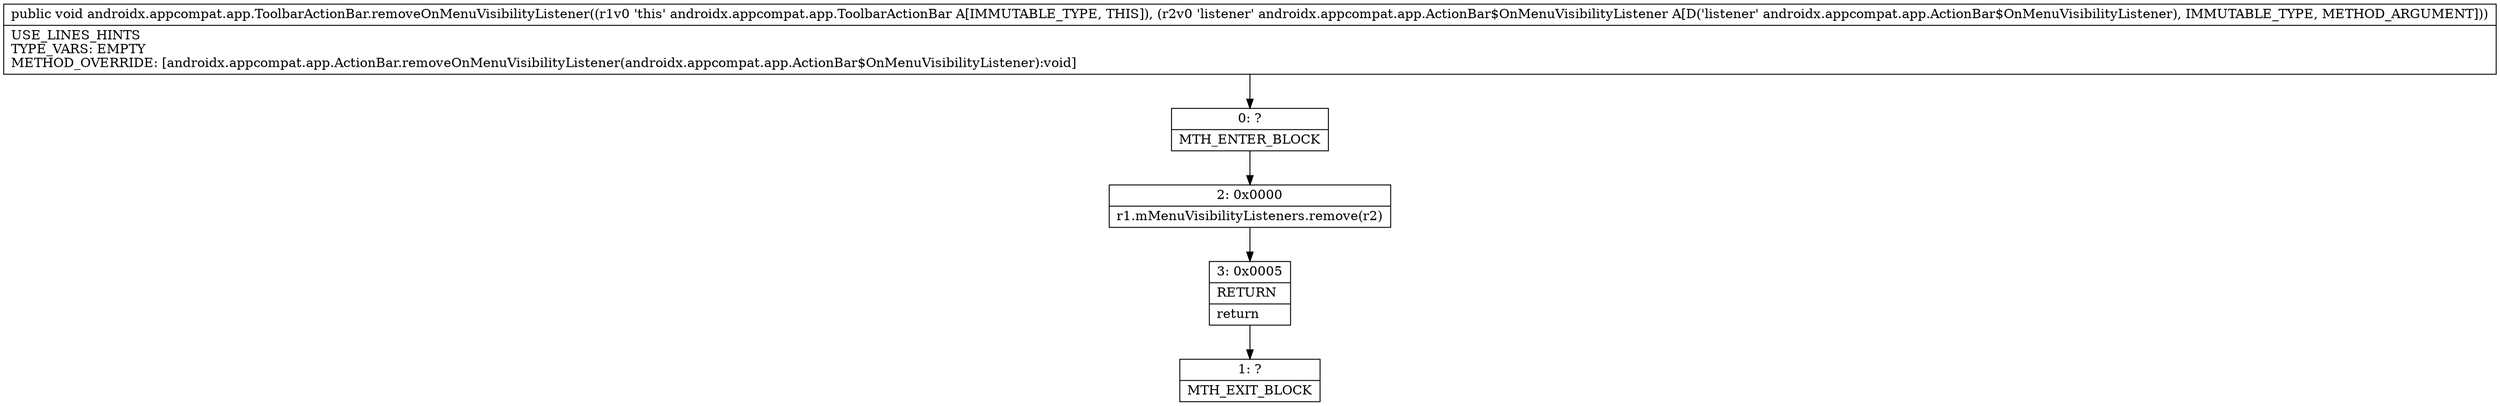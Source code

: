 digraph "CFG forandroidx.appcompat.app.ToolbarActionBar.removeOnMenuVisibilityListener(Landroidx\/appcompat\/app\/ActionBar$OnMenuVisibilityListener;)V" {
Node_0 [shape=record,label="{0\:\ ?|MTH_ENTER_BLOCK\l}"];
Node_2 [shape=record,label="{2\:\ 0x0000|r1.mMenuVisibilityListeners.remove(r2)\l}"];
Node_3 [shape=record,label="{3\:\ 0x0005|RETURN\l|return\l}"];
Node_1 [shape=record,label="{1\:\ ?|MTH_EXIT_BLOCK\l}"];
MethodNode[shape=record,label="{public void androidx.appcompat.app.ToolbarActionBar.removeOnMenuVisibilityListener((r1v0 'this' androidx.appcompat.app.ToolbarActionBar A[IMMUTABLE_TYPE, THIS]), (r2v0 'listener' androidx.appcompat.app.ActionBar$OnMenuVisibilityListener A[D('listener' androidx.appcompat.app.ActionBar$OnMenuVisibilityListener), IMMUTABLE_TYPE, METHOD_ARGUMENT]))  | USE_LINES_HINTS\lTYPE_VARS: EMPTY\lMETHOD_OVERRIDE: [androidx.appcompat.app.ActionBar.removeOnMenuVisibilityListener(androidx.appcompat.app.ActionBar$OnMenuVisibilityListener):void]\l}"];
MethodNode -> Node_0;Node_0 -> Node_2;
Node_2 -> Node_3;
Node_3 -> Node_1;
}

